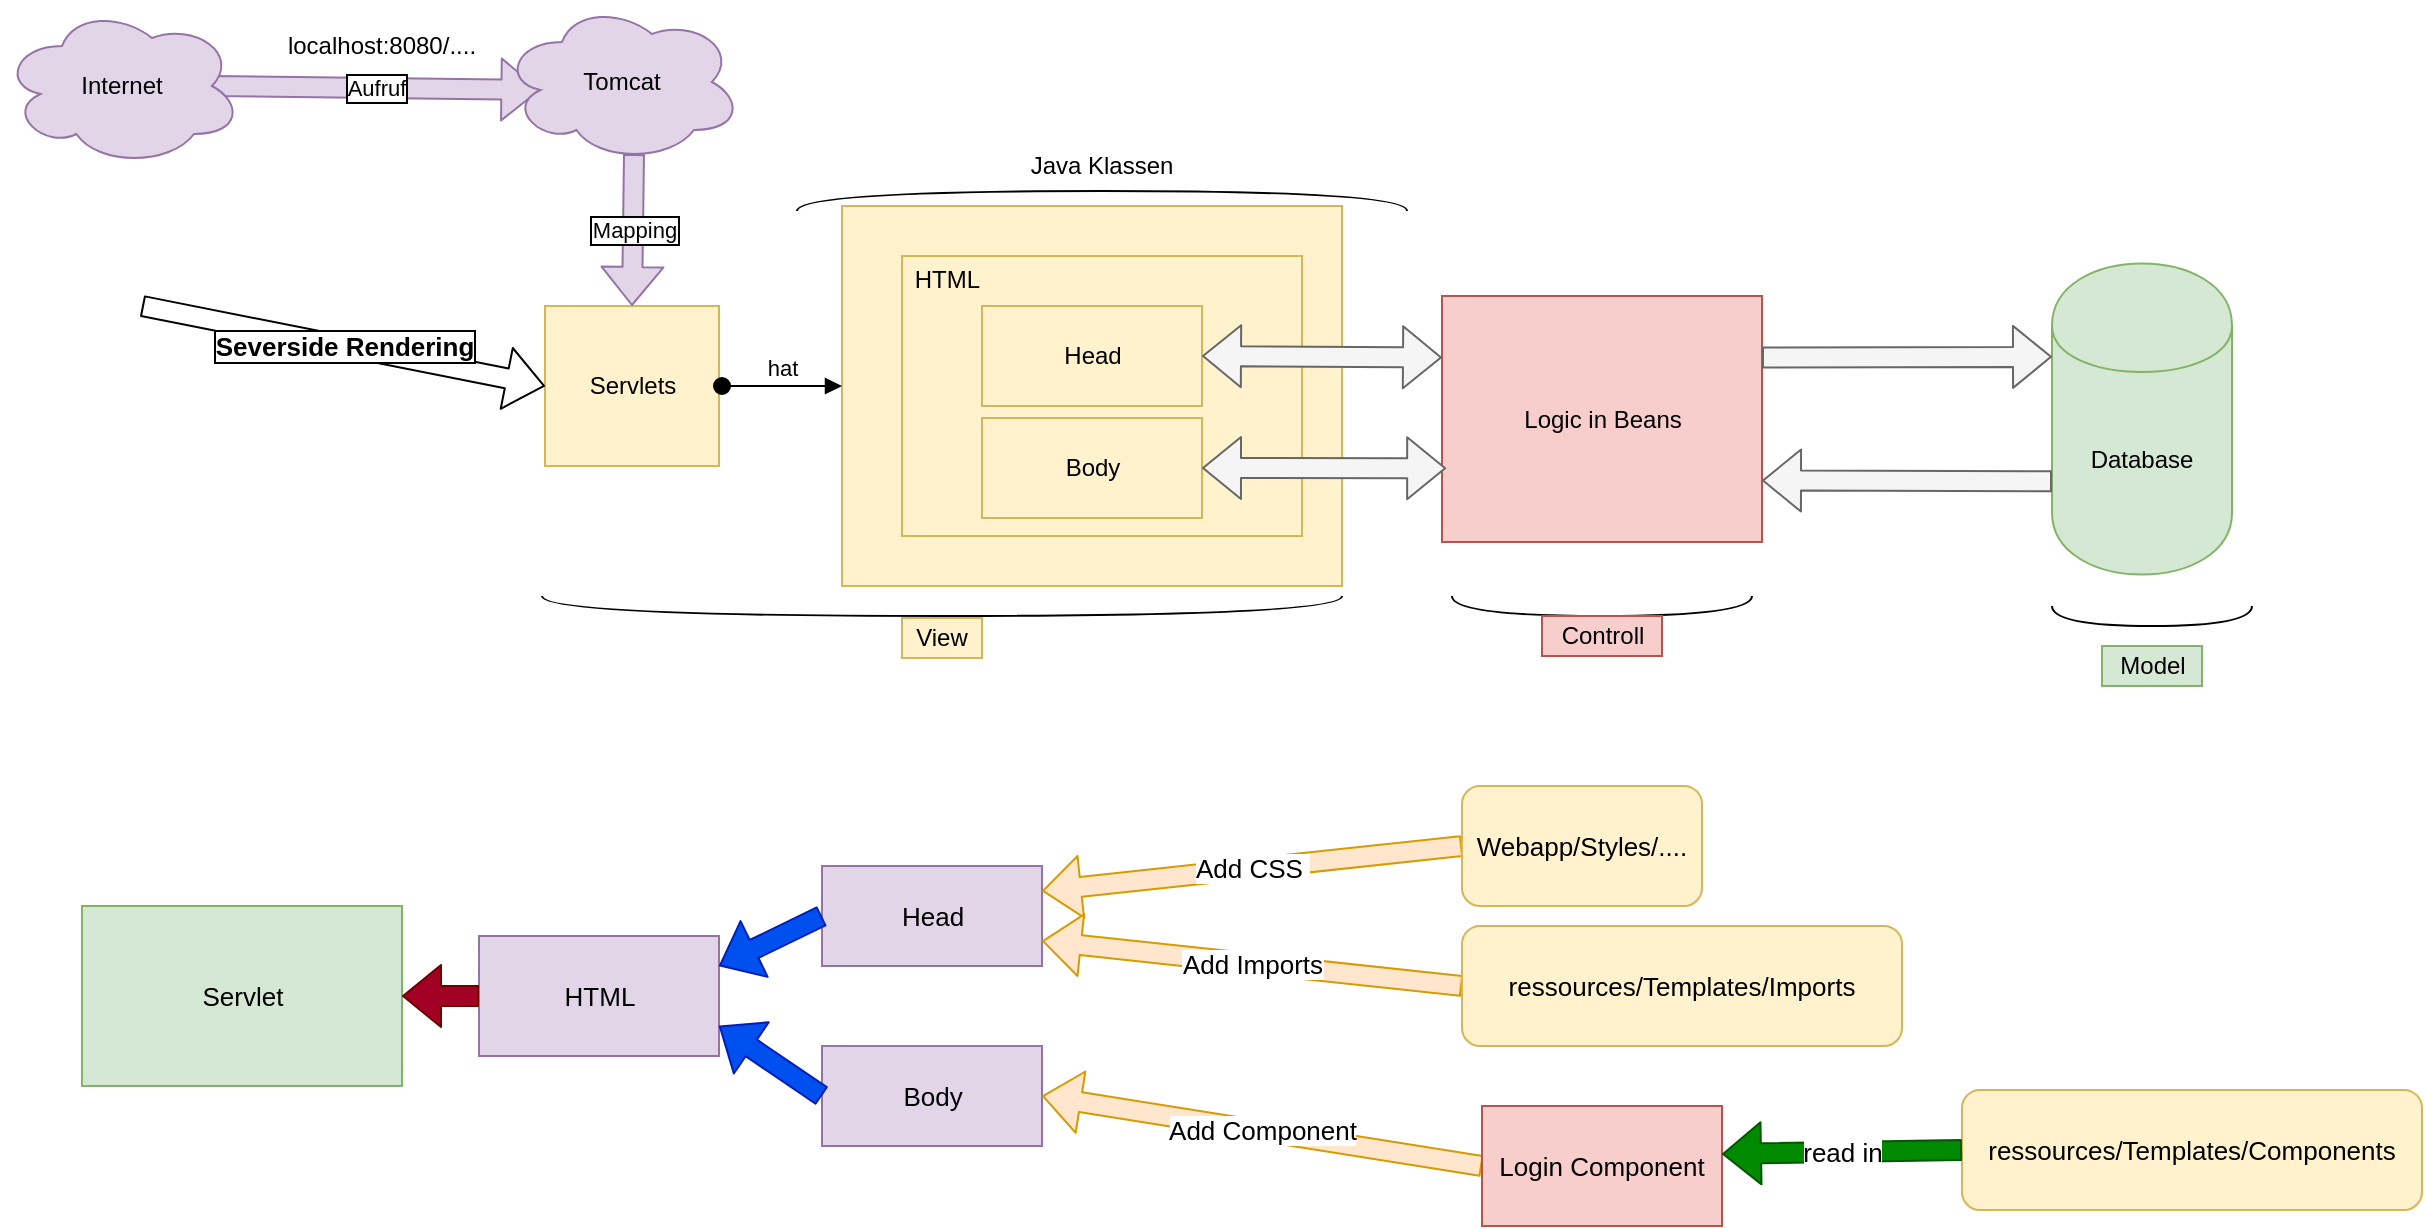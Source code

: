 <mxfile version="13.2.1" type="device"><diagram name="Page-1" id="c4acf3e9-155e-7222-9cf6-157b1a14988f"><mxGraphModel dx="1422" dy="762" grid="1" gridSize="10" guides="1" tooltips="1" connect="1" arrows="1" fold="1" page="1" pageScale="1" pageWidth="850" pageHeight="1100" background="#ffffff" math="0" shadow="0"><root><mxCell id="0"/><mxCell id="1" parent="0"/><mxCell id="8EgXiO3rUwINpSOCWkKy-11" value="" style="html=1;points=[];perimeter=orthogonalPerimeter;fillColor=#fff2cc;strokeColor=#d6b656;" vertex="1" parent="1"><mxGeometry x="440" y="130" width="250" height="190" as="geometry"/></mxCell><mxCell id="8EgXiO3rUwINpSOCWkKy-10" value="HTML" style="html=1;labelPosition=left;verticalLabelPosition=top;align=right;verticalAlign=bottom;spacing=-38;spacingBottom=19;spacingLeft=0;fillColor=#fff2cc;strokeColor=#d6b656;" vertex="1" parent="1"><mxGeometry x="470" y="155" width="200" height="140" as="geometry"/></mxCell><mxCell id="8EgXiO3rUwINpSOCWkKy-1" value="Servlets" style="whiteSpace=wrap;html=1;aspect=fixed;fillColor=#fff2cc;strokeColor=#d6b656;" vertex="1" parent="1"><mxGeometry x="291.5" y="180" width="87" height="80" as="geometry"/></mxCell><mxCell id="8EgXiO3rUwINpSOCWkKy-4" value="Aufruf" style="shape=flexArrow;endArrow=classic;html=1;exitX=0.875;exitY=0.5;exitDx=0;exitDy=0;exitPerimeter=0;entryX=0.16;entryY=0.55;entryDx=0;entryDy=0;labelBorderColor=#000000;entryPerimeter=0;fillColor=#e1d5e7;strokeColor=#9673a6;" edge="1" parent="1" source="8EgXiO3rUwINpSOCWkKy-2" target="8EgXiO3rUwINpSOCWkKy-5"><mxGeometry width="50" height="50" relative="1" as="geometry"><mxPoint x="400" y="320" as="sourcePoint"/><mxPoint x="450" y="270" as="targetPoint"/></mxGeometry></mxCell><mxCell id="8EgXiO3rUwINpSOCWkKy-2" value="Internet" style="ellipse;shape=cloud;whiteSpace=wrap;html=1;fillColor=#e1d5e7;strokeColor=#9673a6;" vertex="1" parent="1"><mxGeometry x="20" y="30" width="120" height="80" as="geometry"/></mxCell><mxCell id="8EgXiO3rUwINpSOCWkKy-5" value="Tomcat" style="ellipse;shape=cloud;whiteSpace=wrap;html=1;fillColor=#e1d5e7;strokeColor=#9673a6;" vertex="1" parent="1"><mxGeometry x="270" y="28" width="120" height="80" as="geometry"/></mxCell><mxCell id="8EgXiO3rUwINpSOCWkKy-6" value="Mapping" style="shape=flexArrow;endArrow=classic;html=1;exitX=0.55;exitY=0.95;exitDx=0;exitDy=0;exitPerimeter=0;entryX=0.5;entryY=0;entryDx=0;entryDy=0;labelBorderColor=#000000;fillColor=#e1d5e7;strokeColor=#9673a6;" edge="1" parent="1" source="8EgXiO3rUwINpSOCWkKy-5" target="8EgXiO3rUwINpSOCWkKy-1"><mxGeometry width="50" height="50" relative="1" as="geometry"><mxPoint x="400" y="320" as="sourcePoint"/><mxPoint x="450" y="270" as="targetPoint"/></mxGeometry></mxCell><mxCell id="8EgXiO3rUwINpSOCWkKy-12" value="hat" style="html=1;verticalAlign=bottom;startArrow=oval;endArrow=block;startSize=8;" edge="1" target="8EgXiO3rUwINpSOCWkKy-11" parent="1"><mxGeometry relative="1" as="geometry"><mxPoint x="380" y="220" as="sourcePoint"/></mxGeometry></mxCell><mxCell id="8EgXiO3rUwINpSOCWkKy-14" value="Logic in Beans" style="html=1;fillColor=#f8cecc;strokeColor=#b85450;" vertex="1" parent="1"><mxGeometry x="740" y="175" width="160" height="123" as="geometry"/></mxCell><mxCell id="8EgXiO3rUwINpSOCWkKy-8" value="Head" style="html=1;fillColor=#fff2cc;strokeColor=#d6b656;" vertex="1" parent="1"><mxGeometry x="510" y="180" width="110" height="50" as="geometry"/></mxCell><mxCell id="8EgXiO3rUwINpSOCWkKy-9" value="Body" style="html=1;fillColor=#fff2cc;strokeColor=#d6b656;" vertex="1" parent="1"><mxGeometry x="510" y="236" width="110" height="50" as="geometry"/></mxCell><mxCell id="8EgXiO3rUwINpSOCWkKy-16" value="Database" style="shape=cylinder;whiteSpace=wrap;html=1;boundedLbl=1;backgroundOutline=1;fillColor=#d5e8d4;strokeColor=#82b366;" vertex="1" parent="1"><mxGeometry x="1045" y="158.75" width="90" height="155.5" as="geometry"/></mxCell><mxCell id="8EgXiO3rUwINpSOCWkKy-17" value="" style="shape=flexArrow;endArrow=classic;html=1;exitX=1;exitY=0.25;exitDx=0;exitDy=0;entryX=0;entryY=0.3;entryDx=0;entryDy=0;fillColor=#f5f5f5;strokeColor=#666666;" edge="1" parent="1" source="8EgXiO3rUwINpSOCWkKy-14" target="8EgXiO3rUwINpSOCWkKy-16"><mxGeometry width="50" height="50" relative="1" as="geometry"><mxPoint x="400" y="420" as="sourcePoint"/><mxPoint x="450" y="370" as="targetPoint"/></mxGeometry></mxCell><mxCell id="8EgXiO3rUwINpSOCWkKy-18" value="" style="shape=flexArrow;endArrow=classic;html=1;exitX=0;exitY=0.7;exitDx=0;exitDy=0;entryX=1;entryY=0.75;entryDx=0;entryDy=0;fillColor=#f5f5f5;strokeColor=#666666;" edge="1" parent="1" source="8EgXiO3rUwINpSOCWkKy-16" target="8EgXiO3rUwINpSOCWkKy-14"><mxGeometry width="50" height="50" relative="1" as="geometry"><mxPoint x="400" y="420" as="sourcePoint"/><mxPoint x="450" y="370" as="targetPoint"/></mxGeometry></mxCell><mxCell id="8EgXiO3rUwINpSOCWkKy-19" value="" style="shape=requiredInterface;html=1;verticalLabelPosition=bottom;rotation=90;" vertex="1" parent="1"><mxGeometry x="485" y="130" width="10" height="400" as="geometry"/></mxCell><mxCell id="8EgXiO3rUwINpSOCWkKy-20" value="View" style="text;html=1;strokeColor=#d6b656;fillColor=#fff2cc;align=center;verticalAlign=middle;whiteSpace=wrap;rounded=0;" vertex="1" parent="1"><mxGeometry x="470" y="336" width="40" height="20" as="geometry"/></mxCell><mxCell id="8EgXiO3rUwINpSOCWkKy-21" value="" style="shape=requiredInterface;html=1;verticalLabelPosition=bottom;rotation=90;" vertex="1" parent="1"><mxGeometry x="815" y="255" width="10" height="150" as="geometry"/></mxCell><mxCell id="8EgXiO3rUwINpSOCWkKy-23" value="Controll" style="text;html=1;align=center;verticalAlign=middle;resizable=0;points=[];autosize=1;fillColor=#f8cecc;strokeColor=#b85450;" vertex="1" parent="1"><mxGeometry x="790" y="335" width="60" height="20" as="geometry"/></mxCell><mxCell id="8EgXiO3rUwINpSOCWkKy-25" value="" style="shape=requiredInterface;html=1;verticalLabelPosition=bottom;rotation=90;" vertex="1" parent="1"><mxGeometry x="1090" y="285" width="10" height="100" as="geometry"/></mxCell><mxCell id="8EgXiO3rUwINpSOCWkKy-26" value="Model" style="text;html=1;align=center;verticalAlign=middle;resizable=0;points=[];autosize=1;fillColor=#d5e8d4;strokeColor=#82b366;" vertex="1" parent="1"><mxGeometry x="1070" y="350" width="50" height="20" as="geometry"/></mxCell><mxCell id="8EgXiO3rUwINpSOCWkKy-27" value="" style="shape=requiredInterface;html=1;verticalLabelPosition=bottom;rotation=-90;" vertex="1" parent="1"><mxGeometry x="565" y="-25" width="10" height="305" as="geometry"/></mxCell><mxCell id="8EgXiO3rUwINpSOCWkKy-28" value="Java Klassen" style="text;html=1;strokeColor=none;fillColor=none;align=center;verticalAlign=middle;whiteSpace=wrap;rounded=0;" vertex="1" parent="1"><mxGeometry x="510" y="100" width="120" height="20" as="geometry"/></mxCell><mxCell id="8EgXiO3rUwINpSOCWkKy-30" value="" style="shape=flexArrow;endArrow=classic;startArrow=classic;html=1;entryX=0;entryY=0.25;entryDx=0;entryDy=0;exitX=1;exitY=0.5;exitDx=0;exitDy=0;fillColor=#f5f5f5;strokeColor=#666666;" edge="1" parent="1" source="8EgXiO3rUwINpSOCWkKy-8" target="8EgXiO3rUwINpSOCWkKy-14"><mxGeometry width="50" height="50" relative="1" as="geometry"><mxPoint x="580" y="320" as="sourcePoint"/><mxPoint x="630" y="270" as="targetPoint"/></mxGeometry></mxCell><mxCell id="8EgXiO3rUwINpSOCWkKy-31" value="" style="shape=flexArrow;endArrow=classic;startArrow=classic;html=1;exitX=0.013;exitY=0.7;exitDx=0;exitDy=0;exitPerimeter=0;entryX=1;entryY=0.5;entryDx=0;entryDy=0;fillColor=#f5f5f5;strokeColor=#666666;" edge="1" parent="1" source="8EgXiO3rUwINpSOCWkKy-14" target="8EgXiO3rUwINpSOCWkKy-9"><mxGeometry width="50" height="50" relative="1" as="geometry"><mxPoint x="580" y="320" as="sourcePoint"/><mxPoint x="630" y="270" as="targetPoint"/></mxGeometry></mxCell><mxCell id="8EgXiO3rUwINpSOCWkKy-34" value="localhost:8080/...." style="text;html=1;strokeColor=none;fillColor=none;align=center;verticalAlign=middle;whiteSpace=wrap;rounded=0;" vertex="1" parent="1"><mxGeometry x="190" y="40" width="40" height="20" as="geometry"/></mxCell><mxCell id="8EgXiO3rUwINpSOCWkKy-35" value="Severside Rendering" style="shape=flexArrow;endArrow=classic;html=1;fontSize=13;fontStyle=1;labelBorderColor=#000000;entryX=0;entryY=0.5;entryDx=0;entryDy=0;" edge="1" parent="1" target="8EgXiO3rUwINpSOCWkKy-1"><mxGeometry width="50" height="50" relative="1" as="geometry"><mxPoint x="90" y="180" as="sourcePoint"/><mxPoint x="280" y="230" as="targetPoint"/></mxGeometry></mxCell><mxCell id="8EgXiO3rUwINpSOCWkKy-36" value="Servlet" style="html=1;fontSize=13;fillColor=#d5e8d4;strokeColor=#82b366;" vertex="1" parent="1"><mxGeometry x="60" y="480" width="160" height="90" as="geometry"/></mxCell><mxCell id="8EgXiO3rUwINpSOCWkKy-37" value="Head" style="html=1;fontSize=13;fillColor=#e1d5e7;strokeColor=#9673a6;" vertex="1" parent="1"><mxGeometry x="430" y="460" width="110" height="50" as="geometry"/></mxCell><mxCell id="8EgXiO3rUwINpSOCWkKy-38" value="Body" style="html=1;fontSize=13;fillColor=#e1d5e7;strokeColor=#9673a6;" vertex="1" parent="1"><mxGeometry x="430" y="550" width="110" height="50" as="geometry"/></mxCell><mxCell id="8EgXiO3rUwINpSOCWkKy-39" value="Add CSS&amp;nbsp;" style="shape=flexArrow;endArrow=classic;html=1;fontSize=13;entryX=1;entryY=0.25;entryDx=0;entryDy=0;exitX=0;exitY=0.5;exitDx=0;exitDy=0;fillColor=#ffe6cc;strokeColor=#d79b00;" edge="1" parent="1" source="8EgXiO3rUwINpSOCWkKy-40" target="8EgXiO3rUwINpSOCWkKy-37"><mxGeometry width="50" height="50" relative="1" as="geometry"><mxPoint x="740" y="485" as="sourcePoint"/><mxPoint x="630" y="670" as="targetPoint"/></mxGeometry></mxCell><mxCell id="8EgXiO3rUwINpSOCWkKy-40" value="Webapp/Styles/...." style="rounded=1;whiteSpace=wrap;html=1;fontSize=13;fillColor=#fff2cc;strokeColor=#d6b656;" vertex="1" parent="1"><mxGeometry x="750" y="420" width="120" height="60" as="geometry"/></mxCell><mxCell id="8EgXiO3rUwINpSOCWkKy-41" value="Add Imports" style="shape=flexArrow;endArrow=classic;html=1;fontSize=13;entryX=1;entryY=0.75;entryDx=0;entryDy=0;exitX=0;exitY=0.5;exitDx=0;exitDy=0;fillColor=#ffe6cc;strokeColor=#d79b00;" edge="1" parent="1" source="8EgXiO3rUwINpSOCWkKy-42" target="8EgXiO3rUwINpSOCWkKy-37"><mxGeometry width="50" height="50" relative="1" as="geometry"><mxPoint x="750" y="575" as="sourcePoint"/><mxPoint x="550" y="562.5" as="targetPoint"/></mxGeometry></mxCell><mxCell id="8EgXiO3rUwINpSOCWkKy-42" value="ressources/Templates/Imports" style="rounded=1;whiteSpace=wrap;html=1;fontSize=13;fillColor=#fff2cc;strokeColor=#d6b656;" vertex="1" parent="1"><mxGeometry x="750" y="490" width="220" height="60" as="geometry"/></mxCell><mxCell id="8EgXiO3rUwINpSOCWkKy-44" value="Add Component" style="shape=flexArrow;endArrow=classic;html=1;fontSize=13;exitX=0;exitY=0.5;exitDx=0;exitDy=0;entryX=1;entryY=0.5;entryDx=0;entryDy=0;fillColor=#ffe6cc;strokeColor=#d79b00;" edge="1" parent="1" target="8EgXiO3rUwINpSOCWkKy-38"><mxGeometry width="50" height="50" relative="1" as="geometry"><mxPoint x="760" y="610" as="sourcePoint"/><mxPoint x="630" y="670" as="targetPoint"/></mxGeometry></mxCell><mxCell id="8EgXiO3rUwINpSOCWkKy-45" value="Login Component" style="rounded=0;whiteSpace=wrap;html=1;fontSize=13;fillColor=#f8cecc;strokeColor=#b85450;" vertex="1" parent="1"><mxGeometry x="760" y="580" width="120" height="60" as="geometry"/></mxCell><mxCell id="8EgXiO3rUwINpSOCWkKy-46" value="ressources/Templates/Components" style="rounded=1;whiteSpace=wrap;html=1;fontSize=13;fillColor=#fff2cc;strokeColor=#d6b656;" vertex="1" parent="1"><mxGeometry x="1000" y="572" width="230" height="60" as="geometry"/></mxCell><mxCell id="8EgXiO3rUwINpSOCWkKy-47" value="read in" style="shape=flexArrow;endArrow=classic;html=1;fontSize=13;entryX=1;entryY=0.4;entryDx=0;entryDy=0;entryPerimeter=0;exitX=0;exitY=0.5;exitDx=0;exitDy=0;fillColor=#008a00;strokeColor=#005700;" edge="1" parent="1" source="8EgXiO3rUwINpSOCWkKy-46" target="8EgXiO3rUwINpSOCWkKy-45"><mxGeometry width="50" height="50" relative="1" as="geometry"><mxPoint x="580" y="720" as="sourcePoint"/><mxPoint x="630" y="670" as="targetPoint"/></mxGeometry></mxCell><mxCell id="8EgXiO3rUwINpSOCWkKy-51" value="HTML" style="rounded=0;whiteSpace=wrap;html=1;fontSize=13;fillColor=#e1d5e7;strokeColor=#9673a6;" vertex="1" parent="1"><mxGeometry x="258.5" y="495" width="120" height="60" as="geometry"/></mxCell><mxCell id="8EgXiO3rUwINpSOCWkKy-52" value="" style="shape=flexArrow;endArrow=classic;html=1;fontSize=13;exitX=0;exitY=0.5;exitDx=0;exitDy=0;entryX=1;entryY=0.75;entryDx=0;entryDy=0;fillColor=#0050ef;strokeColor=#001DBC;" edge="1" parent="1" source="8EgXiO3rUwINpSOCWkKy-38" target="8EgXiO3rUwINpSOCWkKy-51"><mxGeometry width="50" height="50" relative="1" as="geometry"><mxPoint x="580" y="620" as="sourcePoint"/><mxPoint x="630" y="570" as="targetPoint"/></mxGeometry></mxCell><mxCell id="8EgXiO3rUwINpSOCWkKy-53" value="" style="shape=flexArrow;endArrow=classic;html=1;fontSize=13;exitX=0;exitY=0.5;exitDx=0;exitDy=0;entryX=1;entryY=0.25;entryDx=0;entryDy=0;fillColor=#0050ef;strokeColor=#001DBC;" edge="1" parent="1" source="8EgXiO3rUwINpSOCWkKy-37" target="8EgXiO3rUwINpSOCWkKy-51"><mxGeometry width="50" height="50" relative="1" as="geometry"><mxPoint x="580" y="620" as="sourcePoint"/><mxPoint x="630" y="570" as="targetPoint"/></mxGeometry></mxCell><mxCell id="8EgXiO3rUwINpSOCWkKy-54" value="" style="shape=flexArrow;endArrow=classic;html=1;fontSize=13;exitX=0;exitY=0.5;exitDx=0;exitDy=0;entryX=1;entryY=0.5;entryDx=0;entryDy=0;fillColor=#a20025;strokeColor=#6F0000;" edge="1" parent="1" source="8EgXiO3rUwINpSOCWkKy-51" target="8EgXiO3rUwINpSOCWkKy-36"><mxGeometry width="50" height="50" relative="1" as="geometry"><mxPoint x="580" y="620" as="sourcePoint"/><mxPoint x="630" y="570" as="targetPoint"/></mxGeometry></mxCell></root></mxGraphModel></diagram></mxfile>